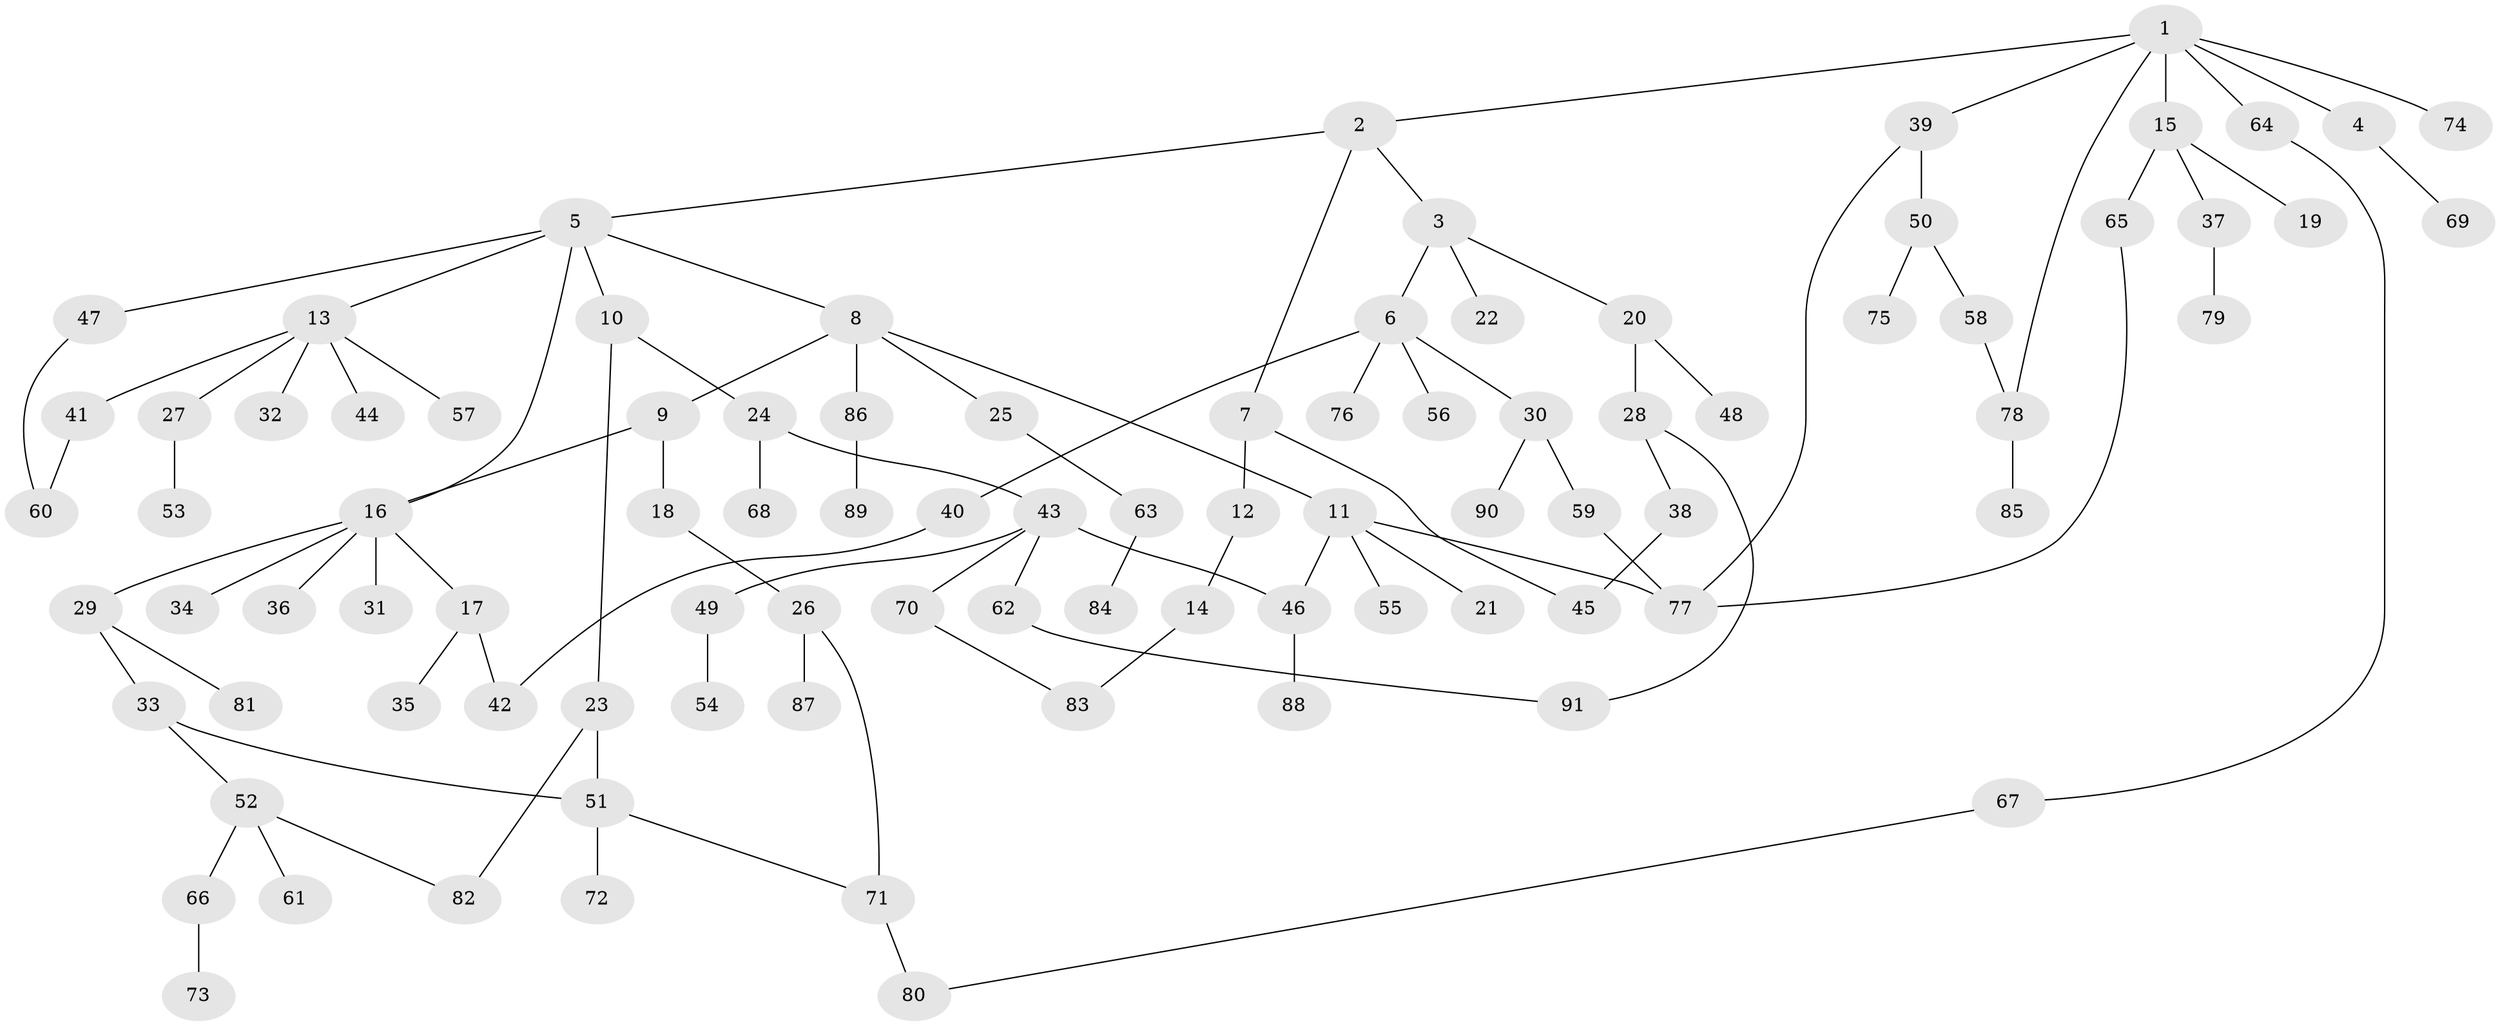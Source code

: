 // coarse degree distribution, {6: 0.043478260869565216, 5: 0.10869565217391304, 3: 0.1956521739130435, 1: 0.21739130434782608, 2: 0.3695652173913043, 4: 0.06521739130434782}
// Generated by graph-tools (version 1.1) at 2025/48/03/04/25 22:48:58]
// undirected, 91 vertices, 105 edges
graph export_dot {
  node [color=gray90,style=filled];
  1;
  2;
  3;
  4;
  5;
  6;
  7;
  8;
  9;
  10;
  11;
  12;
  13;
  14;
  15;
  16;
  17;
  18;
  19;
  20;
  21;
  22;
  23;
  24;
  25;
  26;
  27;
  28;
  29;
  30;
  31;
  32;
  33;
  34;
  35;
  36;
  37;
  38;
  39;
  40;
  41;
  42;
  43;
  44;
  45;
  46;
  47;
  48;
  49;
  50;
  51;
  52;
  53;
  54;
  55;
  56;
  57;
  58;
  59;
  60;
  61;
  62;
  63;
  64;
  65;
  66;
  67;
  68;
  69;
  70;
  71;
  72;
  73;
  74;
  75;
  76;
  77;
  78;
  79;
  80;
  81;
  82;
  83;
  84;
  85;
  86;
  87;
  88;
  89;
  90;
  91;
  1 -- 2;
  1 -- 4;
  1 -- 15;
  1 -- 39;
  1 -- 64;
  1 -- 74;
  1 -- 78;
  2 -- 3;
  2 -- 5;
  2 -- 7;
  3 -- 6;
  3 -- 20;
  3 -- 22;
  4 -- 69;
  5 -- 8;
  5 -- 10;
  5 -- 13;
  5 -- 16;
  5 -- 47;
  6 -- 30;
  6 -- 40;
  6 -- 56;
  6 -- 76;
  7 -- 12;
  7 -- 45;
  8 -- 9;
  8 -- 11;
  8 -- 25;
  8 -- 86;
  9 -- 18;
  9 -- 16;
  10 -- 23;
  10 -- 24;
  11 -- 21;
  11 -- 55;
  11 -- 77;
  11 -- 46;
  12 -- 14;
  13 -- 27;
  13 -- 32;
  13 -- 41;
  13 -- 44;
  13 -- 57;
  14 -- 83;
  15 -- 19;
  15 -- 37;
  15 -- 65;
  16 -- 17;
  16 -- 29;
  16 -- 31;
  16 -- 34;
  16 -- 36;
  17 -- 35;
  17 -- 42;
  18 -- 26;
  20 -- 28;
  20 -- 48;
  23 -- 51;
  23 -- 82;
  24 -- 43;
  24 -- 68;
  25 -- 63;
  26 -- 71;
  26 -- 87;
  27 -- 53;
  28 -- 38;
  28 -- 91;
  29 -- 33;
  29 -- 81;
  30 -- 59;
  30 -- 90;
  33 -- 52;
  33 -- 51;
  37 -- 79;
  38 -- 45;
  39 -- 50;
  39 -- 77;
  40 -- 42;
  41 -- 60;
  43 -- 46;
  43 -- 49;
  43 -- 62;
  43 -- 70;
  46 -- 88;
  47 -- 60;
  49 -- 54;
  50 -- 58;
  50 -- 75;
  51 -- 72;
  51 -- 71;
  52 -- 61;
  52 -- 66;
  52 -- 82;
  58 -- 78;
  59 -- 77;
  62 -- 91;
  63 -- 84;
  64 -- 67;
  65 -- 77;
  66 -- 73;
  67 -- 80;
  70 -- 83;
  71 -- 80;
  78 -- 85;
  86 -- 89;
}
